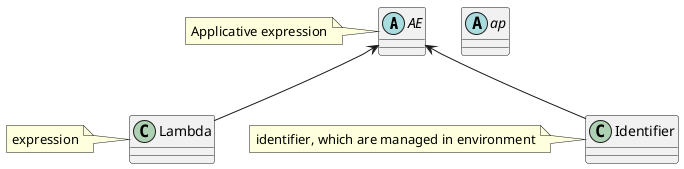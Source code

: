 @startuml

abstract class AE{

}
note left: Applicative expression
class Lambda{

}
note left: expression
class Identifier{

}
note left: identifier, which are managed in environment
abstract class ap

AE <-- Lambda
AE <-- Identifier






@enduml